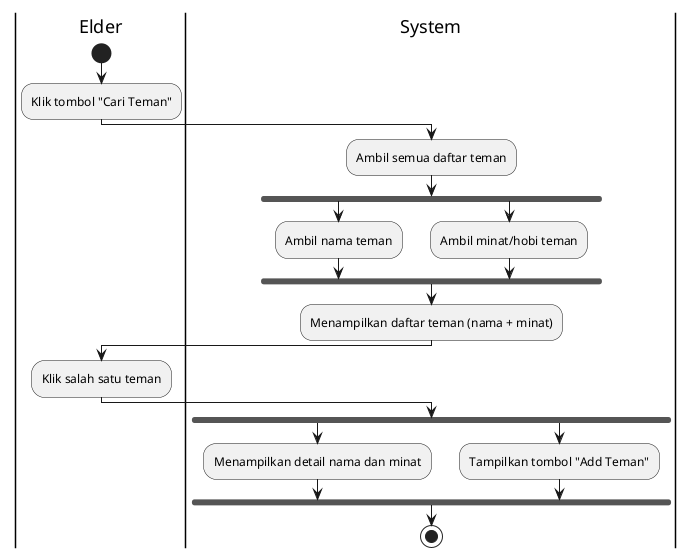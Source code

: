 @startuml
|Elder|
start

:Klik tombol "Cari Teman";

|System|
:Ambil semua daftar teman;

fork
    :Ambil nama teman;
fork again
    :Ambil minat/hobi teman;
end fork

:Menampilkan daftar teman (nama + minat);

|Elder|
:Klik salah satu teman;

|System|
fork
    :Menampilkan detail nama dan minat;
fork again
    :Tampilkan tombol "Add Teman";
end fork

stop
@enduml
